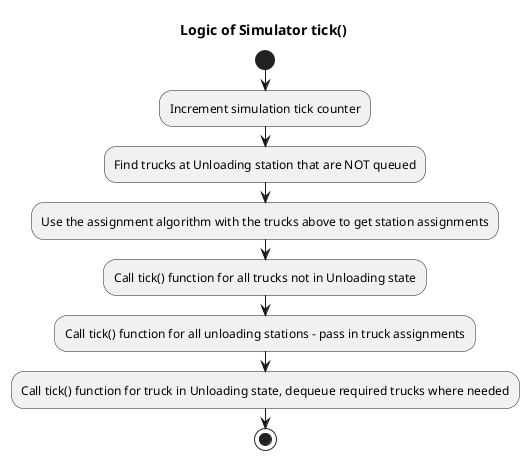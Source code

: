@startuml
title Logic of Simulator tick()

start
:Increment simulation tick counter;
:Find trucks at Unloading station that are NOT queued;
:Use the assignment algorithm with the trucks above to get station assignments;
:Call tick() function for all trucks not in Unloading state;
:Call tick() function for all unloading stations - pass in truck assignments;
:Call tick() function for truck in Unloading state, dequeue required trucks where needed;

stop
@enduml